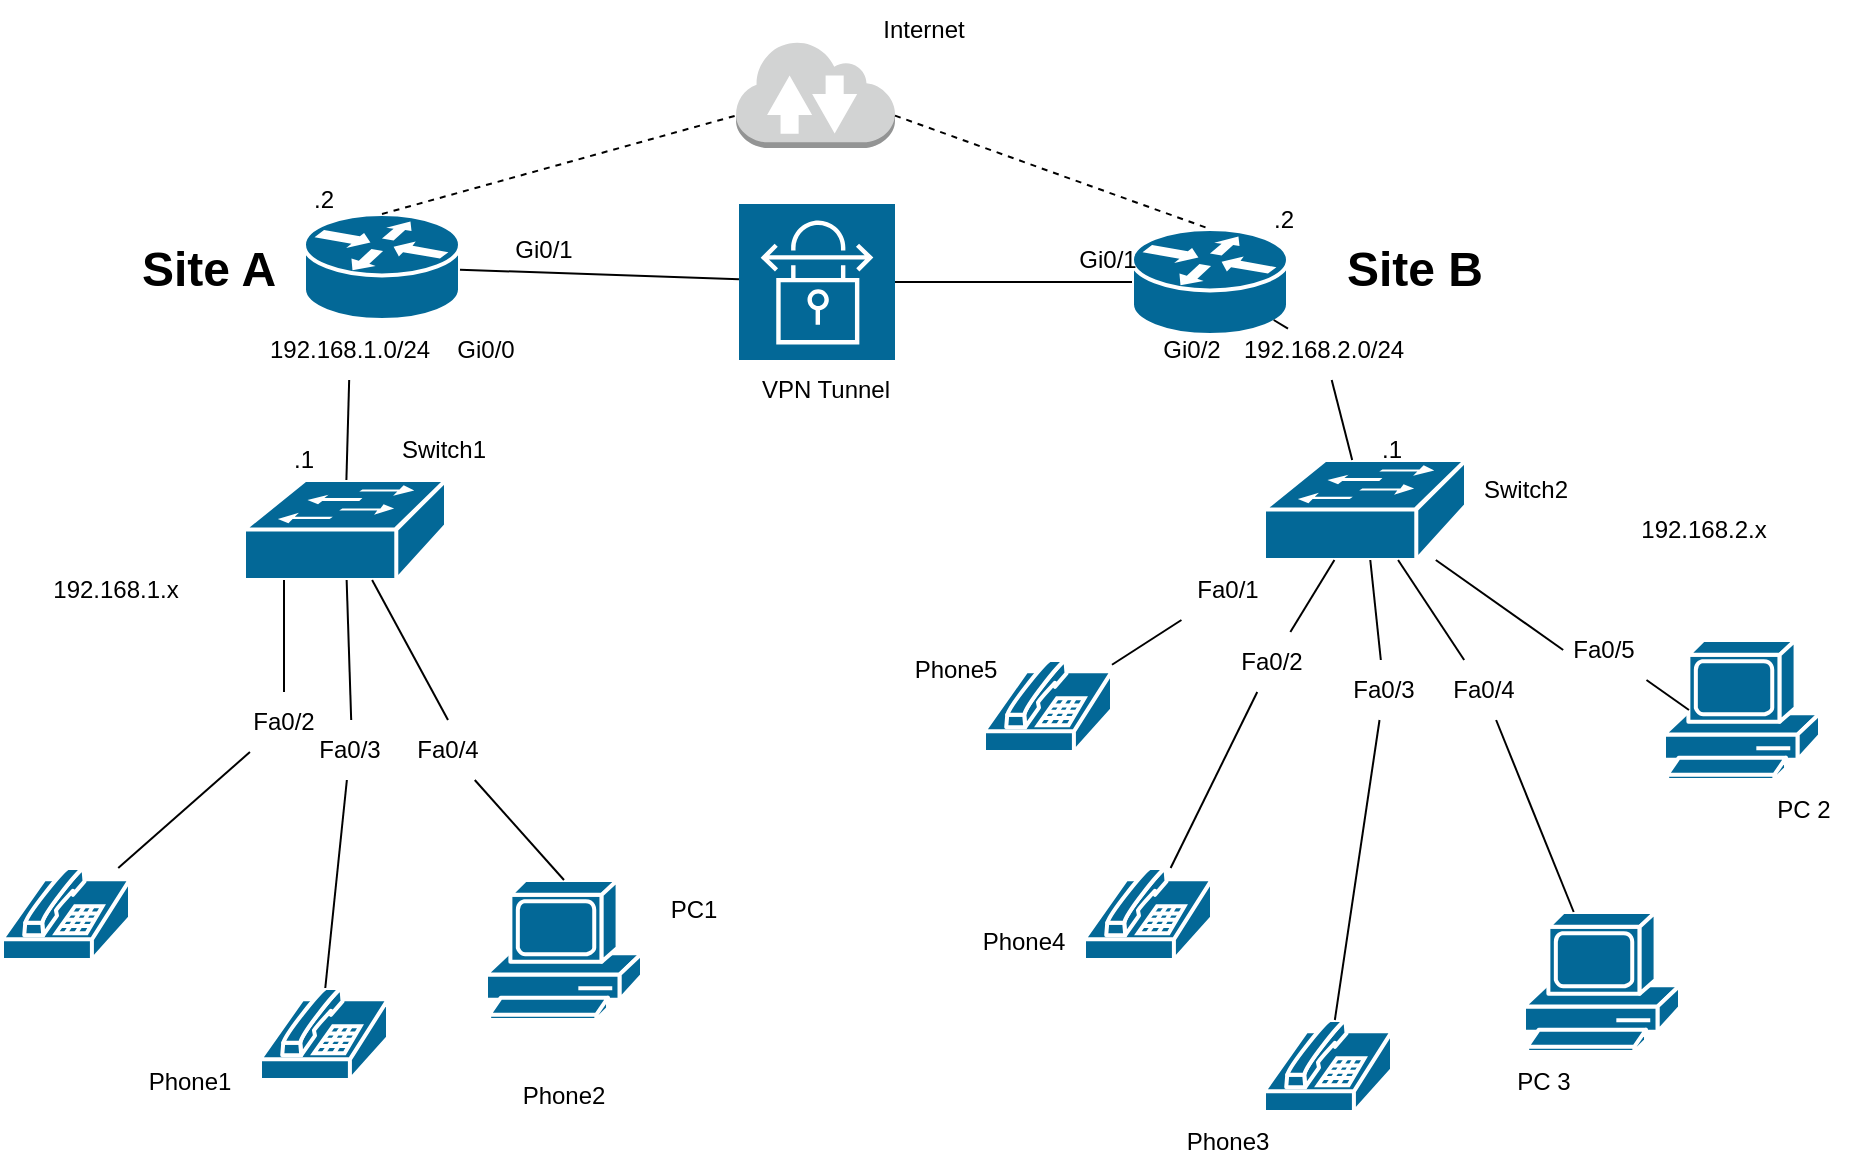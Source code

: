 <mxfile version="20.3.3" type="github">
  <diagram id="wdfgBnBHkL7Upn0ZfIYj" name="Page-1">
    <mxGraphModel dx="1061" dy="584" grid="1" gridSize="10" guides="1" tooltips="1" connect="1" arrows="1" fold="1" page="1" pageScale="1" pageWidth="850" pageHeight="1100" math="0" shadow="0">
      <root>
        <mxCell id="0" />
        <mxCell id="1" parent="0" />
        <mxCell id="M55KTIrVuuHYMe8Sw62w-1" value="" style="outlineConnect=0;dashed=0;verticalLabelPosition=bottom;verticalAlign=top;align=center;html=1;shape=mxgraph.aws3.internet_2;fillColor=#D2D3D3;gradientColor=none;" vertex="1" parent="1">
          <mxGeometry x="386" y="30" width="79.5" height="54" as="geometry" />
        </mxCell>
        <mxCell id="M55KTIrVuuHYMe8Sw62w-3" value="" style="shape=mxgraph.cisco.routers.router;sketch=0;html=1;pointerEvents=1;dashed=0;fillColor=#036897;strokeColor=#ffffff;strokeWidth=2;verticalLabelPosition=bottom;verticalAlign=top;align=center;outlineConnect=0;" vertex="1" parent="1">
          <mxGeometry x="170" y="117" width="78" height="53" as="geometry" />
        </mxCell>
        <mxCell id="M55KTIrVuuHYMe8Sw62w-4" value="" style="shape=mxgraph.cisco.routers.router;sketch=0;html=1;pointerEvents=1;dashed=0;fillColor=#036897;strokeColor=#ffffff;strokeWidth=2;verticalLabelPosition=bottom;verticalAlign=top;align=center;outlineConnect=0;" vertex="1" parent="1">
          <mxGeometry x="584" y="124.5" width="78" height="53" as="geometry" />
        </mxCell>
        <mxCell id="M55KTIrVuuHYMe8Sw62w-5" value="Site A" style="text;strokeColor=none;fillColor=none;html=1;fontSize=24;fontStyle=1;verticalAlign=middle;align=center;" vertex="1" parent="1">
          <mxGeometry x="60" y="140" width="124" height="10" as="geometry" />
        </mxCell>
        <mxCell id="M55KTIrVuuHYMe8Sw62w-6" value="Site B" style="text;strokeColor=none;fillColor=none;html=1;fontSize=24;fontStyle=1;verticalAlign=middle;align=center;" vertex="1" parent="1">
          <mxGeometry x="690" y="135" width="70" height="20" as="geometry" />
        </mxCell>
        <mxCell id="M55KTIrVuuHYMe8Sw62w-9" value="" style="shape=mxgraph.cisco.switches.workgroup_switch;sketch=0;html=1;pointerEvents=1;dashed=0;fillColor=#036897;strokeColor=#ffffff;strokeWidth=2;verticalLabelPosition=bottom;verticalAlign=top;align=center;outlineConnect=0;" vertex="1" parent="1">
          <mxGeometry x="140" y="250" width="101" height="50" as="geometry" />
        </mxCell>
        <mxCell id="M55KTIrVuuHYMe8Sw62w-10" value="" style="shape=mxgraph.cisco.switches.workgroup_switch;sketch=0;html=1;pointerEvents=1;dashed=0;fillColor=#036897;strokeColor=#ffffff;strokeWidth=2;verticalLabelPosition=bottom;verticalAlign=top;align=center;outlineConnect=0;" vertex="1" parent="1">
          <mxGeometry x="650" y="240" width="101" height="50" as="geometry" />
        </mxCell>
        <mxCell id="M55KTIrVuuHYMe8Sw62w-11" value="" style="sketch=0;points=[[0,0,0],[0.25,0,0],[0.5,0,0],[0.75,0,0],[1,0,0],[0,1,0],[0.25,1,0],[0.5,1,0],[0.75,1,0],[1,1,0],[0,0.25,0],[0,0.5,0],[0,0.75,0],[1,0.25,0],[1,0.5,0],[1,0.75,0]];outlineConnect=0;fontColor=#232F3E;gradientColor=#036897;gradientDirection=north;fillColor=#036897;strokeColor=#ffffff;dashed=0;verticalLabelPosition=bottom;verticalAlign=top;align=center;html=1;fontSize=12;fontStyle=0;aspect=fixed;shape=mxgraph.aws4.resourceIcon;resIcon=mxgraph.aws4.site_to_site_vpn;" vertex="1" parent="1">
          <mxGeometry x="387.5" y="112" width="78" height="78" as="geometry" />
        </mxCell>
        <mxCell id="M55KTIrVuuHYMe8Sw62w-17" value="" style="shape=mxgraph.cisco.modems_and_phones.phone;sketch=0;html=1;pointerEvents=1;dashed=0;fillColor=#036897;strokeColor=#ffffff;strokeWidth=2;verticalLabelPosition=bottom;verticalAlign=top;align=center;outlineConnect=0;" vertex="1" parent="1">
          <mxGeometry x="19" y="444" width="64" height="46" as="geometry" />
        </mxCell>
        <mxCell id="M55KTIrVuuHYMe8Sw62w-19" value="" style="shape=mxgraph.cisco.computers_and_peripherals.pc;sketch=0;html=1;pointerEvents=1;dashed=0;fillColor=#036897;strokeColor=#ffffff;strokeWidth=2;verticalLabelPosition=bottom;verticalAlign=top;align=center;outlineConnect=0;" vertex="1" parent="1">
          <mxGeometry x="261" y="450" width="78" height="70" as="geometry" />
        </mxCell>
        <mxCell id="M55KTIrVuuHYMe8Sw62w-20" value="" style="shape=mxgraph.cisco.modems_and_phones.phone;sketch=0;html=1;pointerEvents=1;dashed=0;fillColor=#036897;strokeColor=#ffffff;strokeWidth=2;verticalLabelPosition=bottom;verticalAlign=top;align=center;outlineConnect=0;" vertex="1" parent="1">
          <mxGeometry x="148" y="504" width="64" height="46" as="geometry" />
        </mxCell>
        <mxCell id="M55KTIrVuuHYMe8Sw62w-21" value="" style="shape=mxgraph.cisco.modems_and_phones.phone;sketch=0;html=1;pointerEvents=1;dashed=0;fillColor=#036897;strokeColor=#ffffff;strokeWidth=2;verticalLabelPosition=bottom;verticalAlign=top;align=center;outlineConnect=0;" vertex="1" parent="1">
          <mxGeometry x="510" y="340" width="64" height="46" as="geometry" />
        </mxCell>
        <mxCell id="M55KTIrVuuHYMe8Sw62w-22" value="" style="shape=mxgraph.cisco.modems_and_phones.phone;sketch=0;html=1;pointerEvents=1;dashed=0;fillColor=#036897;strokeColor=#ffffff;strokeWidth=2;verticalLabelPosition=bottom;verticalAlign=top;align=center;outlineConnect=0;" vertex="1" parent="1">
          <mxGeometry x="560" y="444" width="64" height="46" as="geometry" />
        </mxCell>
        <mxCell id="M55KTIrVuuHYMe8Sw62w-23" value="" style="shape=mxgraph.cisco.modems_and_phones.phone;sketch=0;html=1;pointerEvents=1;dashed=0;fillColor=#036897;strokeColor=#ffffff;strokeWidth=2;verticalLabelPosition=bottom;verticalAlign=top;align=center;outlineConnect=0;" vertex="1" parent="1">
          <mxGeometry x="650" y="520" width="64" height="46" as="geometry" />
        </mxCell>
        <mxCell id="M55KTIrVuuHYMe8Sw62w-24" value="" style="shape=mxgraph.cisco.computers_and_peripherals.pc;sketch=0;html=1;pointerEvents=1;dashed=0;fillColor=#036897;strokeColor=#ffffff;strokeWidth=2;verticalLabelPosition=bottom;verticalAlign=top;align=center;outlineConnect=0;" vertex="1" parent="1">
          <mxGeometry x="850" y="330" width="78" height="70" as="geometry" />
        </mxCell>
        <mxCell id="M55KTIrVuuHYMe8Sw62w-25" value="" style="shape=mxgraph.cisco.computers_and_peripherals.pc;sketch=0;html=1;pointerEvents=1;dashed=0;fillColor=#036897;strokeColor=#ffffff;strokeWidth=2;verticalLabelPosition=bottom;verticalAlign=top;align=center;outlineConnect=0;" vertex="1" parent="1">
          <mxGeometry x="780" y="466" width="78" height="70" as="geometry" />
        </mxCell>
        <mxCell id="M55KTIrVuuHYMe8Sw62w-33" value="" style="endArrow=none;dashed=1;html=1;rounded=0;exitX=0.5;exitY=0;exitDx=0;exitDy=0;exitPerimeter=0;entryX=0;entryY=0.7;entryDx=0;entryDy=0;entryPerimeter=0;" edge="1" parent="1" source="M55KTIrVuuHYMe8Sw62w-3" target="M55KTIrVuuHYMe8Sw62w-1">
          <mxGeometry width="50" height="50" relative="1" as="geometry">
            <mxPoint x="270" y="100" as="sourcePoint" />
            <mxPoint x="320" y="50" as="targetPoint" />
          </mxGeometry>
        </mxCell>
        <mxCell id="M55KTIrVuuHYMe8Sw62w-34" value="" style="endArrow=none;dashed=1;html=1;rounded=0;exitX=1;exitY=0.7;exitDx=0;exitDy=0;exitPerimeter=0;entryX=0.5;entryY=0;entryDx=0;entryDy=0;entryPerimeter=0;" edge="1" parent="1" source="M55KTIrVuuHYMe8Sw62w-1" target="M55KTIrVuuHYMe8Sw62w-4">
          <mxGeometry width="50" height="50" relative="1" as="geometry">
            <mxPoint x="510" y="64.5" as="sourcePoint" />
            <mxPoint x="560" y="124.5" as="targetPoint" />
          </mxGeometry>
        </mxCell>
        <mxCell id="M55KTIrVuuHYMe8Sw62w-38" value="" style="endArrow=none;html=1;rounded=0;exitX=0.5;exitY=0;exitDx=0;exitDy=0;exitPerimeter=0;startArrow=none;" edge="1" parent="1" source="M55KTIrVuuHYMe8Sw62w-72" target="M55KTIrVuuHYMe8Sw62w-9">
          <mxGeometry width="50" height="50" relative="1" as="geometry">
            <mxPoint x="280" y="330" as="sourcePoint" />
            <mxPoint x="330" y="280" as="targetPoint" />
          </mxGeometry>
        </mxCell>
        <mxCell id="M55KTIrVuuHYMe8Sw62w-39" value="" style="endArrow=none;html=1;rounded=0;startArrow=none;" edge="1" parent="1" source="M55KTIrVuuHYMe8Sw62w-92" target="M55KTIrVuuHYMe8Sw62w-3">
          <mxGeometry width="50" height="50" relative="1" as="geometry">
            <mxPoint x="294" y="280" as="sourcePoint" />
            <mxPoint x="344" y="230" as="targetPoint" />
          </mxGeometry>
        </mxCell>
        <mxCell id="M55KTIrVuuHYMe8Sw62w-40" value="" style="endArrow=none;html=1;rounded=0;startArrow=none;" edge="1" parent="1" source="M55KTIrVuuHYMe8Sw62w-71" target="M55KTIrVuuHYMe8Sw62w-9">
          <mxGeometry width="50" height="50" relative="1" as="geometry">
            <mxPoint x="147" y="400" as="sourcePoint" />
            <mxPoint x="197" y="350" as="targetPoint" />
            <Array as="points">
              <mxPoint x="160" y="300" />
            </Array>
          </mxGeometry>
        </mxCell>
        <mxCell id="M55KTIrVuuHYMe8Sw62w-41" value="" style="endArrow=none;html=1;rounded=0;exitX=0.51;exitY=0;exitDx=0;exitDy=0;exitPerimeter=0;startArrow=none;" edge="1" parent="1" source="M55KTIrVuuHYMe8Sw62w-74" target="M55KTIrVuuHYMe8Sw62w-9">
          <mxGeometry width="50" height="50" relative="1" as="geometry">
            <mxPoint x="197" y="410" as="sourcePoint" />
            <mxPoint x="247" y="360" as="targetPoint" />
          </mxGeometry>
        </mxCell>
        <mxCell id="M55KTIrVuuHYMe8Sw62w-44" value="" style="endArrow=none;html=1;rounded=0;exitX=0.16;exitY=0.5;exitDx=0;exitDy=0;exitPerimeter=0;startArrow=none;" edge="1" parent="1" source="M55KTIrVuuHYMe8Sw62w-88" target="M55KTIrVuuHYMe8Sw62w-10">
          <mxGeometry width="50" height="50" relative="1" as="geometry">
            <mxPoint x="675.5" y="410" as="sourcePoint" />
            <mxPoint x="725.5" y="360" as="targetPoint" />
          </mxGeometry>
        </mxCell>
        <mxCell id="M55KTIrVuuHYMe8Sw62w-45" value="" style="endArrow=none;html=1;rounded=0;startArrow=none;" edge="1" parent="1" source="M55KTIrVuuHYMe8Sw62w-80" target="M55KTIrVuuHYMe8Sw62w-10">
          <mxGeometry width="50" height="50" relative="1" as="geometry">
            <mxPoint x="650" y="400" as="sourcePoint" />
            <mxPoint x="700" y="350" as="targetPoint" />
          </mxGeometry>
        </mxCell>
        <mxCell id="M55KTIrVuuHYMe8Sw62w-46" value="" style="endArrow=none;html=1;rounded=0;startArrow=none;" edge="1" parent="1" source="M55KTIrVuuHYMe8Sw62w-78" target="M55KTIrVuuHYMe8Sw62w-10">
          <mxGeometry width="50" height="50" relative="1" as="geometry">
            <mxPoint x="500" y="310" as="sourcePoint" />
            <mxPoint x="550" y="260" as="targetPoint" />
          </mxGeometry>
        </mxCell>
        <mxCell id="M55KTIrVuuHYMe8Sw62w-47" value="" style="endArrow=none;html=1;rounded=0;startArrow=none;" edge="1" parent="1" source="M55KTIrVuuHYMe8Sw62w-98" target="M55KTIrVuuHYMe8Sw62w-10">
          <mxGeometry width="50" height="50" relative="1" as="geometry">
            <mxPoint x="400" y="330" as="sourcePoint" />
            <mxPoint x="450" y="280" as="targetPoint" />
          </mxGeometry>
        </mxCell>
        <mxCell id="M55KTIrVuuHYMe8Sw62w-48" value="" style="endArrow=none;html=1;rounded=0;startArrow=none;" edge="1" parent="1" source="M55KTIrVuuHYMe8Sw62w-84" target="M55KTIrVuuHYMe8Sw62w-10">
          <mxGeometry width="50" height="50" relative="1" as="geometry">
            <mxPoint x="400" y="330" as="sourcePoint" />
            <mxPoint x="450" y="280" as="targetPoint" />
          </mxGeometry>
        </mxCell>
        <mxCell id="M55KTIrVuuHYMe8Sw62w-49" value="" style="endArrow=none;html=1;rounded=0;startArrow=none;" edge="1" parent="1" source="M55KTIrVuuHYMe8Sw62w-82" target="M55KTIrVuuHYMe8Sw62w-10">
          <mxGeometry width="50" height="50" relative="1" as="geometry">
            <mxPoint x="664" y="410" as="sourcePoint" />
            <mxPoint x="714" y="360" as="targetPoint" />
          </mxGeometry>
        </mxCell>
        <mxCell id="M55KTIrVuuHYMe8Sw62w-50" value="" style="endArrow=none;html=1;rounded=0;" edge="1" parent="1" source="M55KTIrVuuHYMe8Sw62w-4" target="M55KTIrVuuHYMe8Sw62w-11">
          <mxGeometry width="50" height="50" relative="1" as="geometry">
            <mxPoint x="440" y="270" as="sourcePoint" />
            <mxPoint x="490" y="220" as="targetPoint" />
          </mxGeometry>
        </mxCell>
        <mxCell id="M55KTIrVuuHYMe8Sw62w-51" value="" style="endArrow=none;html=1;rounded=0;" edge="1" parent="1" source="M55KTIrVuuHYMe8Sw62w-3" target="M55KTIrVuuHYMe8Sw62w-11">
          <mxGeometry width="50" height="50" relative="1" as="geometry">
            <mxPoint x="308" y="240" as="sourcePoint" />
            <mxPoint x="358" y="190" as="targetPoint" />
          </mxGeometry>
        </mxCell>
        <mxCell id="M55KTIrVuuHYMe8Sw62w-53" value="Switch1" style="text;html=1;strokeColor=none;fillColor=none;align=center;verticalAlign=middle;whiteSpace=wrap;rounded=0;" vertex="1" parent="1">
          <mxGeometry x="210" y="220" width="60" height="30" as="geometry" />
        </mxCell>
        <mxCell id="M55KTIrVuuHYMe8Sw62w-54" value="Switch2" style="text;html=1;strokeColor=none;fillColor=none;align=center;verticalAlign=middle;whiteSpace=wrap;rounded=0;" vertex="1" parent="1">
          <mxGeometry x="751" y="240" width="60" height="30" as="geometry" />
        </mxCell>
        <mxCell id="M55KTIrVuuHYMe8Sw62w-56" value="Phone1" style="text;html=1;strokeColor=none;fillColor=none;align=center;verticalAlign=middle;whiteSpace=wrap;rounded=0;" vertex="1" parent="1">
          <mxGeometry x="83" y="536" width="60" height="30" as="geometry" />
        </mxCell>
        <mxCell id="M55KTIrVuuHYMe8Sw62w-57" value="Phone2" style="text;html=1;strokeColor=none;fillColor=none;align=center;verticalAlign=middle;whiteSpace=wrap;rounded=0;" vertex="1" parent="1">
          <mxGeometry x="270" y="543" width="60" height="30" as="geometry" />
        </mxCell>
        <mxCell id="M55KTIrVuuHYMe8Sw62w-58" value="PC1" style="text;html=1;strokeColor=none;fillColor=none;align=center;verticalAlign=middle;whiteSpace=wrap;rounded=0;" vertex="1" parent="1">
          <mxGeometry x="335" y="450" width="60" height="30" as="geometry" />
        </mxCell>
        <mxCell id="M55KTIrVuuHYMe8Sw62w-59" value="Phone5" style="text;html=1;strokeColor=none;fillColor=none;align=center;verticalAlign=middle;whiteSpace=wrap;rounded=0;" vertex="1" parent="1">
          <mxGeometry x="465.5" y="330" width="60" height="30" as="geometry" />
        </mxCell>
        <mxCell id="M55KTIrVuuHYMe8Sw62w-60" value="Phone4" style="text;html=1;strokeColor=none;fillColor=none;align=center;verticalAlign=middle;whiteSpace=wrap;rounded=0;" vertex="1" parent="1">
          <mxGeometry x="500" y="466" width="60" height="30" as="geometry" />
        </mxCell>
        <mxCell id="M55KTIrVuuHYMe8Sw62w-61" value="Phone3" style="text;html=1;strokeColor=none;fillColor=none;align=center;verticalAlign=middle;whiteSpace=wrap;rounded=0;" vertex="1" parent="1">
          <mxGeometry x="602" y="566" width="60" height="30" as="geometry" />
        </mxCell>
        <mxCell id="M55KTIrVuuHYMe8Sw62w-62" value="PC 3" style="text;html=1;strokeColor=none;fillColor=none;align=center;verticalAlign=middle;whiteSpace=wrap;rounded=0;" vertex="1" parent="1">
          <mxGeometry x="760" y="536" width="60" height="30" as="geometry" />
        </mxCell>
        <mxCell id="M55KTIrVuuHYMe8Sw62w-63" value="PC 2" style="text;html=1;strokeColor=none;fillColor=none;align=center;verticalAlign=middle;whiteSpace=wrap;rounded=0;" vertex="1" parent="1">
          <mxGeometry x="890" y="350" width="60" height="130" as="geometry" />
        </mxCell>
        <mxCell id="M55KTIrVuuHYMe8Sw62w-64" value="Internet" style="text;html=1;strokeColor=none;fillColor=none;align=center;verticalAlign=middle;whiteSpace=wrap;rounded=0;" vertex="1" parent="1">
          <mxGeometry x="450" y="10" width="60" height="30" as="geometry" />
        </mxCell>
        <mxCell id="M55KTIrVuuHYMe8Sw62w-65" value="VPN Tunnel" style="text;html=1;strokeColor=none;fillColor=none;align=center;verticalAlign=middle;whiteSpace=wrap;rounded=0;" vertex="1" parent="1">
          <mxGeometry x="386" y="190" width="90" height="30" as="geometry" />
        </mxCell>
        <mxCell id="M55KTIrVuuHYMe8Sw62w-66" value="Gi0/1" style="text;html=1;strokeColor=none;fillColor=none;align=center;verticalAlign=middle;whiteSpace=wrap;rounded=0;" vertex="1" parent="1">
          <mxGeometry x="260" y="120" width="60" height="30" as="geometry" />
        </mxCell>
        <mxCell id="M55KTIrVuuHYMe8Sw62w-67" value="Gi0/0" style="text;html=1;strokeColor=none;fillColor=none;align=center;verticalAlign=middle;whiteSpace=wrap;rounded=0;" vertex="1" parent="1">
          <mxGeometry x="231" y="170" width="60" height="30" as="geometry" />
        </mxCell>
        <mxCell id="M55KTIrVuuHYMe8Sw62w-68" value="Gi0/2" style="text;html=1;strokeColor=none;fillColor=none;align=center;verticalAlign=middle;whiteSpace=wrap;rounded=0;" vertex="1" parent="1">
          <mxGeometry x="584" y="170" width="60" height="30" as="geometry" />
        </mxCell>
        <mxCell id="M55KTIrVuuHYMe8Sw62w-69" value="Gi0/1" style="text;html=1;strokeColor=none;fillColor=none;align=center;verticalAlign=middle;whiteSpace=wrap;rounded=0;" vertex="1" parent="1">
          <mxGeometry x="542" y="124.5" width="60" height="30" as="geometry" />
        </mxCell>
        <mxCell id="M55KTIrVuuHYMe8Sw62w-72" value="Fa0/4" style="text;html=1;strokeColor=none;fillColor=none;align=center;verticalAlign=middle;whiteSpace=wrap;rounded=0;" vertex="1" parent="1">
          <mxGeometry x="212" y="370" width="60" height="30" as="geometry" />
        </mxCell>
        <mxCell id="M55KTIrVuuHYMe8Sw62w-73" value="" style="endArrow=none;html=1;rounded=0;exitX=0.5;exitY=0;exitDx=0;exitDy=0;exitPerimeter=0;" edge="1" parent="1" source="M55KTIrVuuHYMe8Sw62w-19" target="M55KTIrVuuHYMe8Sw62w-72">
          <mxGeometry width="50" height="50" relative="1" as="geometry">
            <mxPoint x="347" y="380" as="sourcePoint" />
            <mxPoint x="216.696" y="290" as="targetPoint" />
          </mxGeometry>
        </mxCell>
        <mxCell id="M55KTIrVuuHYMe8Sw62w-74" value="Fa0/3" style="text;html=1;strokeColor=none;fillColor=none;align=center;verticalAlign=middle;whiteSpace=wrap;rounded=0;" vertex="1" parent="1">
          <mxGeometry x="163" y="370" width="60" height="30" as="geometry" />
        </mxCell>
        <mxCell id="M55KTIrVuuHYMe8Sw62w-75" value="" style="endArrow=none;html=1;rounded=0;exitX=0.51;exitY=0;exitDx=0;exitDy=0;exitPerimeter=0;" edge="1" parent="1" source="M55KTIrVuuHYMe8Sw62w-20" target="M55KTIrVuuHYMe8Sw62w-74">
          <mxGeometry width="50" height="50" relative="1" as="geometry">
            <mxPoint x="243.64" y="527" as="sourcePoint" />
            <mxPoint x="186.525" y="290" as="targetPoint" />
          </mxGeometry>
        </mxCell>
        <mxCell id="M55KTIrVuuHYMe8Sw62w-71" value="Fa0/2" style="text;html=1;strokeColor=none;fillColor=none;align=center;verticalAlign=middle;whiteSpace=wrap;rounded=0;" vertex="1" parent="1">
          <mxGeometry x="130" y="356" width="60" height="30" as="geometry" />
        </mxCell>
        <mxCell id="M55KTIrVuuHYMe8Sw62w-76" value="" style="endArrow=none;html=1;rounded=0;" edge="1" parent="1" source="M55KTIrVuuHYMe8Sw62w-17" target="M55KTIrVuuHYMe8Sw62w-71">
          <mxGeometry width="50" height="50" relative="1" as="geometry">
            <mxPoint x="141.942" y="490" as="sourcePoint" />
            <mxPoint x="176.216" y="290" as="targetPoint" />
          </mxGeometry>
        </mxCell>
        <mxCell id="M55KTIrVuuHYMe8Sw62w-78" value="Fa0/1" style="text;html=1;strokeColor=none;fillColor=none;align=center;verticalAlign=middle;whiteSpace=wrap;rounded=0;" vertex="1" parent="1">
          <mxGeometry x="602" y="290" width="60" height="30" as="geometry" />
        </mxCell>
        <mxCell id="M55KTIrVuuHYMe8Sw62w-79" value="" style="endArrow=none;html=1;rounded=0;" edge="1" parent="1" source="M55KTIrVuuHYMe8Sw62w-21" target="M55KTIrVuuHYMe8Sw62w-78">
          <mxGeometry width="50" height="50" relative="1" as="geometry">
            <mxPoint x="574" y="343.215" as="sourcePoint" />
            <mxPoint x="660.066" y="290" as="targetPoint" />
          </mxGeometry>
        </mxCell>
        <mxCell id="M55KTIrVuuHYMe8Sw62w-80" value="Fa0/2" style="text;html=1;strokeColor=none;fillColor=none;align=center;verticalAlign=middle;whiteSpace=wrap;rounded=0;" vertex="1" parent="1">
          <mxGeometry x="624" y="326" width="60" height="30" as="geometry" />
        </mxCell>
        <mxCell id="M55KTIrVuuHYMe8Sw62w-81" value="" style="endArrow=none;html=1;rounded=0;" edge="1" parent="1" source="M55KTIrVuuHYMe8Sw62w-22" target="M55KTIrVuuHYMe8Sw62w-80">
          <mxGeometry width="50" height="50" relative="1" as="geometry">
            <mxPoint x="604.354" y="444" as="sourcePoint" />
            <mxPoint x="687.072" y="290" as="targetPoint" />
          </mxGeometry>
        </mxCell>
        <mxCell id="M55KTIrVuuHYMe8Sw62w-82" value="Fa0/3" style="text;html=1;strokeColor=none;fillColor=none;align=center;verticalAlign=middle;whiteSpace=wrap;rounded=0;" vertex="1" parent="1">
          <mxGeometry x="680" y="340" width="60" height="30" as="geometry" />
        </mxCell>
        <mxCell id="M55KTIrVuuHYMe8Sw62w-83" value="" style="endArrow=none;html=1;rounded=0;" edge="1" parent="1" source="M55KTIrVuuHYMe8Sw62w-23" target="M55KTIrVuuHYMe8Sw62w-82">
          <mxGeometry width="50" height="50" relative="1" as="geometry">
            <mxPoint x="683.531" y="520" as="sourcePoint" />
            <mxPoint x="698.836" y="290" as="targetPoint" />
          </mxGeometry>
        </mxCell>
        <mxCell id="M55KTIrVuuHYMe8Sw62w-84" value="Fa0/4" style="text;html=1;strokeColor=none;fillColor=none;align=center;verticalAlign=middle;whiteSpace=wrap;rounded=0;" vertex="1" parent="1">
          <mxGeometry x="730" y="340" width="60" height="30" as="geometry" />
        </mxCell>
        <mxCell id="M55KTIrVuuHYMe8Sw62w-87" value="" style="endArrow=none;html=1;rounded=0;" edge="1" parent="1" source="M55KTIrVuuHYMe8Sw62w-25" target="M55KTIrVuuHYMe8Sw62w-84">
          <mxGeometry width="50" height="50" relative="1" as="geometry">
            <mxPoint x="801.426" y="466" as="sourcePoint" />
            <mxPoint x="713.053" y="290" as="targetPoint" />
          </mxGeometry>
        </mxCell>
        <mxCell id="M55KTIrVuuHYMe8Sw62w-88" value="Fa0/5" style="text;html=1;strokeColor=none;fillColor=none;align=center;verticalAlign=middle;whiteSpace=wrap;rounded=0;" vertex="1" parent="1">
          <mxGeometry x="790" y="320" width="60" height="30" as="geometry" />
        </mxCell>
        <mxCell id="M55KTIrVuuHYMe8Sw62w-89" value="" style="endArrow=none;html=1;rounded=0;exitX=0.16;exitY=0.5;exitDx=0;exitDy=0;exitPerimeter=0;" edge="1" parent="1" source="M55KTIrVuuHYMe8Sw62w-24" target="M55KTIrVuuHYMe8Sw62w-88">
          <mxGeometry width="50" height="50" relative="1" as="geometry">
            <mxPoint x="862.48" y="365" as="sourcePoint" />
            <mxPoint x="740.995" y="290" as="targetPoint" />
          </mxGeometry>
        </mxCell>
        <mxCell id="M55KTIrVuuHYMe8Sw62w-91" value="192.168.2.x" style="text;html=1;strokeColor=none;fillColor=none;align=center;verticalAlign=middle;whiteSpace=wrap;rounded=0;" vertex="1" parent="1">
          <mxGeometry x="840" y="260" width="60" height="30" as="geometry" />
        </mxCell>
        <mxCell id="M55KTIrVuuHYMe8Sw62w-92" value="192.168.1.0/24" style="text;html=1;strokeColor=none;fillColor=none;align=center;verticalAlign=middle;whiteSpace=wrap;rounded=0;" vertex="1" parent="1">
          <mxGeometry x="155" y="170" width="76" height="30" as="geometry" />
        </mxCell>
        <mxCell id="M55KTIrVuuHYMe8Sw62w-93" value="" style="endArrow=none;html=1;rounded=0;" edge="1" parent="1" source="M55KTIrVuuHYMe8Sw62w-9" target="M55KTIrVuuHYMe8Sw62w-92">
          <mxGeometry width="50" height="50" relative="1" as="geometry">
            <mxPoint x="192.671" y="240" as="sourcePoint" />
            <mxPoint x="223.099" y="177.5" as="targetPoint" />
          </mxGeometry>
        </mxCell>
        <mxCell id="M55KTIrVuuHYMe8Sw62w-96" value=".1" style="text;html=1;strokeColor=none;fillColor=none;align=center;verticalAlign=middle;whiteSpace=wrap;rounded=0;" vertex="1" parent="1">
          <mxGeometry x="130" y="220" width="80" height="40" as="geometry" />
        </mxCell>
        <mxCell id="M55KTIrVuuHYMe8Sw62w-98" value="192.168.2.0/24" style="text;html=1;strokeColor=none;fillColor=none;align=center;verticalAlign=middle;whiteSpace=wrap;rounded=0;" vertex="1" parent="1">
          <mxGeometry x="650" y="170" width="60" height="30" as="geometry" />
        </mxCell>
        <mxCell id="M55KTIrVuuHYMe8Sw62w-99" value="" style="endArrow=none;html=1;rounded=0;" edge="1" parent="1" source="M55KTIrVuuHYMe8Sw62w-4" target="M55KTIrVuuHYMe8Sw62w-98">
          <mxGeometry width="50" height="50" relative="1" as="geometry">
            <mxPoint x="641.015" y="177.5" as="sourcePoint" />
            <mxPoint x="683.504" y="240" as="targetPoint" />
          </mxGeometry>
        </mxCell>
        <mxCell id="M55KTIrVuuHYMe8Sw62w-100" value="192.168.1.x" style="text;html=1;strokeColor=none;fillColor=none;align=center;verticalAlign=middle;whiteSpace=wrap;rounded=0;" vertex="1" parent="1">
          <mxGeometry x="46" y="290" width="60" height="30" as="geometry" />
        </mxCell>
        <mxCell id="M55KTIrVuuHYMe8Sw62w-101" value=".1" style="text;html=1;strokeColor=none;fillColor=none;align=center;verticalAlign=middle;whiteSpace=wrap;rounded=0;" vertex="1" parent="1">
          <mxGeometry x="684" y="220" width="60" height="30" as="geometry" />
        </mxCell>
        <mxCell id="M55KTIrVuuHYMe8Sw62w-102" value=".2" style="text;html=1;strokeColor=none;fillColor=none;align=center;verticalAlign=middle;whiteSpace=wrap;rounded=0;" vertex="1" parent="1">
          <mxGeometry x="150" y="94.5" width="60" height="30" as="geometry" />
        </mxCell>
        <mxCell id="M55KTIrVuuHYMe8Sw62w-105" value=".2" style="text;html=1;strokeColor=none;fillColor=none;align=center;verticalAlign=middle;whiteSpace=wrap;rounded=0;" vertex="1" parent="1">
          <mxGeometry x="630" y="105" width="60" height="30" as="geometry" />
        </mxCell>
      </root>
    </mxGraphModel>
  </diagram>
</mxfile>
